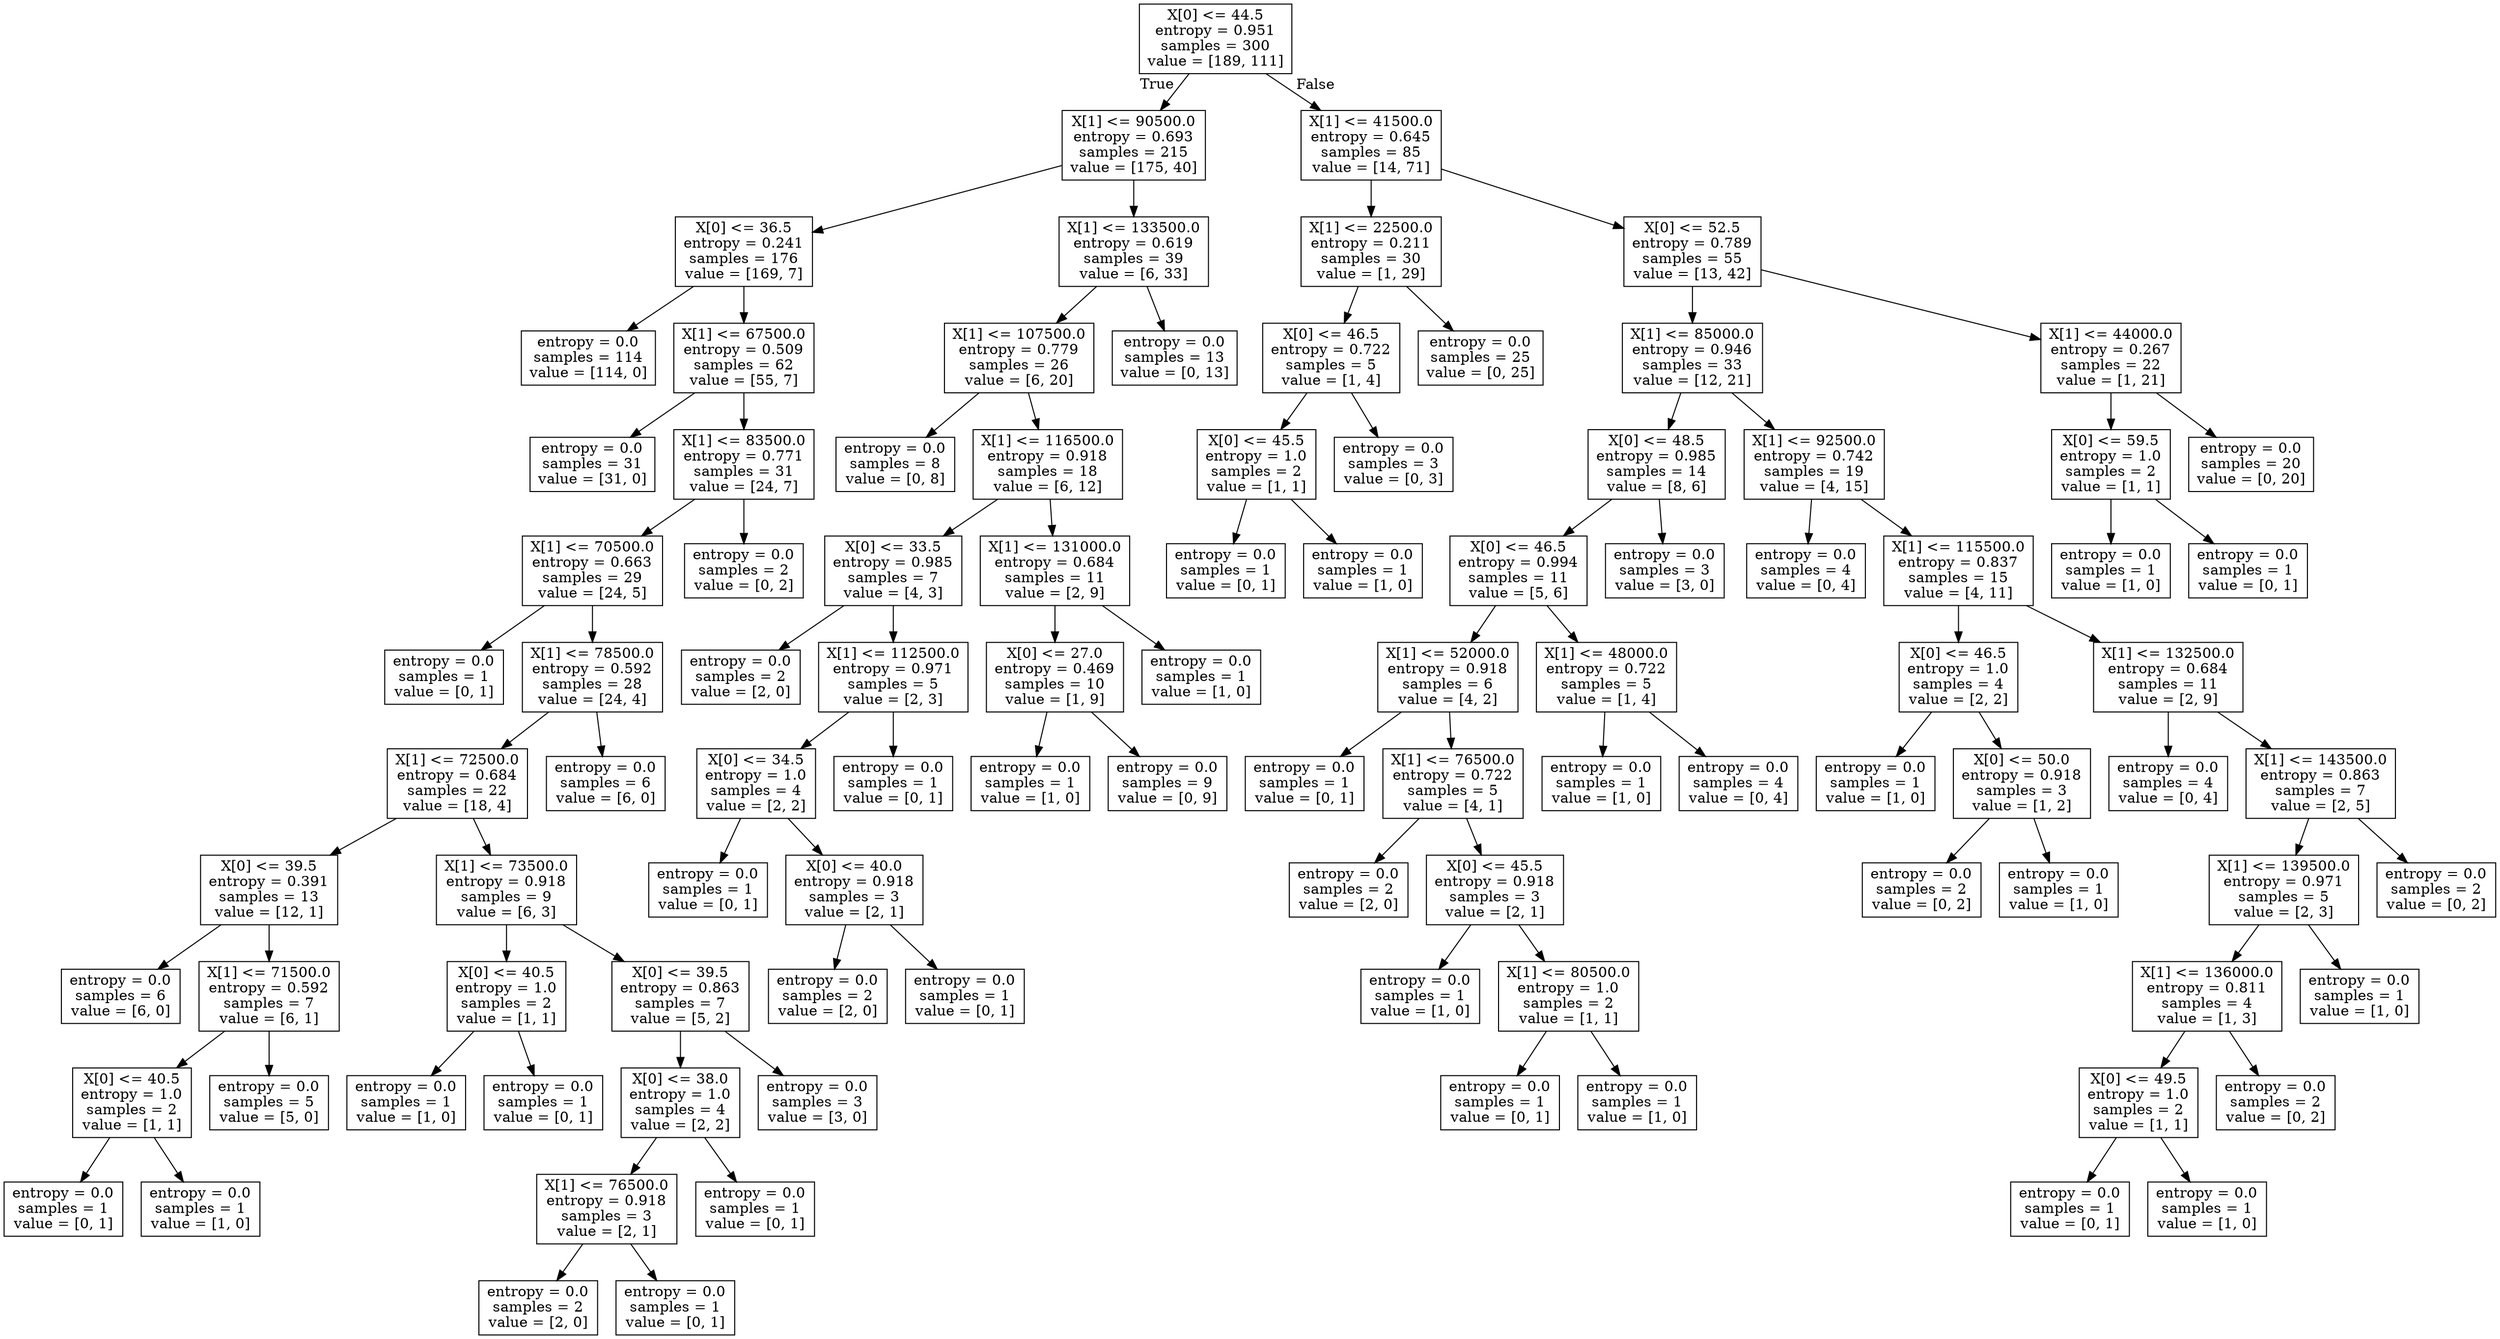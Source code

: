 digraph Tree {
node [shape=box] ;
0 [label="X[0] <= 44.5\nentropy = 0.951\nsamples = 300\nvalue = [189, 111]"] ;
1 [label="X[1] <= 90500.0\nentropy = 0.693\nsamples = 215\nvalue = [175, 40]"] ;
0 -> 1 [labeldistance=2.5, labelangle=45, headlabel="True"] ;
2 [label="X[0] <= 36.5\nentropy = 0.241\nsamples = 176\nvalue = [169, 7]"] ;
1 -> 2 ;
3 [label="entropy = 0.0\nsamples = 114\nvalue = [114, 0]"] ;
2 -> 3 ;
4 [label="X[1] <= 67500.0\nentropy = 0.509\nsamples = 62\nvalue = [55, 7]"] ;
2 -> 4 ;
5 [label="entropy = 0.0\nsamples = 31\nvalue = [31, 0]"] ;
4 -> 5 ;
6 [label="X[1] <= 83500.0\nentropy = 0.771\nsamples = 31\nvalue = [24, 7]"] ;
4 -> 6 ;
7 [label="X[1] <= 70500.0\nentropy = 0.663\nsamples = 29\nvalue = [24, 5]"] ;
6 -> 7 ;
8 [label="entropy = 0.0\nsamples = 1\nvalue = [0, 1]"] ;
7 -> 8 ;
9 [label="X[1] <= 78500.0\nentropy = 0.592\nsamples = 28\nvalue = [24, 4]"] ;
7 -> 9 ;
10 [label="X[1] <= 72500.0\nentropy = 0.684\nsamples = 22\nvalue = [18, 4]"] ;
9 -> 10 ;
11 [label="X[0] <= 39.5\nentropy = 0.391\nsamples = 13\nvalue = [12, 1]"] ;
10 -> 11 ;
12 [label="entropy = 0.0\nsamples = 6\nvalue = [6, 0]"] ;
11 -> 12 ;
13 [label="X[1] <= 71500.0\nentropy = 0.592\nsamples = 7\nvalue = [6, 1]"] ;
11 -> 13 ;
14 [label="X[0] <= 40.5\nentropy = 1.0\nsamples = 2\nvalue = [1, 1]"] ;
13 -> 14 ;
15 [label="entropy = 0.0\nsamples = 1\nvalue = [0, 1]"] ;
14 -> 15 ;
16 [label="entropy = 0.0\nsamples = 1\nvalue = [1, 0]"] ;
14 -> 16 ;
17 [label="entropy = 0.0\nsamples = 5\nvalue = [5, 0]"] ;
13 -> 17 ;
18 [label="X[1] <= 73500.0\nentropy = 0.918\nsamples = 9\nvalue = [6, 3]"] ;
10 -> 18 ;
19 [label="X[0] <= 40.5\nentropy = 1.0\nsamples = 2\nvalue = [1, 1]"] ;
18 -> 19 ;
20 [label="entropy = 0.0\nsamples = 1\nvalue = [1, 0]"] ;
19 -> 20 ;
21 [label="entropy = 0.0\nsamples = 1\nvalue = [0, 1]"] ;
19 -> 21 ;
22 [label="X[0] <= 39.5\nentropy = 0.863\nsamples = 7\nvalue = [5, 2]"] ;
18 -> 22 ;
23 [label="X[0] <= 38.0\nentropy = 1.0\nsamples = 4\nvalue = [2, 2]"] ;
22 -> 23 ;
24 [label="X[1] <= 76500.0\nentropy = 0.918\nsamples = 3\nvalue = [2, 1]"] ;
23 -> 24 ;
25 [label="entropy = 0.0\nsamples = 2\nvalue = [2, 0]"] ;
24 -> 25 ;
26 [label="entropy = 0.0\nsamples = 1\nvalue = [0, 1]"] ;
24 -> 26 ;
27 [label="entropy = 0.0\nsamples = 1\nvalue = [0, 1]"] ;
23 -> 27 ;
28 [label="entropy = 0.0\nsamples = 3\nvalue = [3, 0]"] ;
22 -> 28 ;
29 [label="entropy = 0.0\nsamples = 6\nvalue = [6, 0]"] ;
9 -> 29 ;
30 [label="entropy = 0.0\nsamples = 2\nvalue = [0, 2]"] ;
6 -> 30 ;
31 [label="X[1] <= 133500.0\nentropy = 0.619\nsamples = 39\nvalue = [6, 33]"] ;
1 -> 31 ;
32 [label="X[1] <= 107500.0\nentropy = 0.779\nsamples = 26\nvalue = [6, 20]"] ;
31 -> 32 ;
33 [label="entropy = 0.0\nsamples = 8\nvalue = [0, 8]"] ;
32 -> 33 ;
34 [label="X[1] <= 116500.0\nentropy = 0.918\nsamples = 18\nvalue = [6, 12]"] ;
32 -> 34 ;
35 [label="X[0] <= 33.5\nentropy = 0.985\nsamples = 7\nvalue = [4, 3]"] ;
34 -> 35 ;
36 [label="entropy = 0.0\nsamples = 2\nvalue = [2, 0]"] ;
35 -> 36 ;
37 [label="X[1] <= 112500.0\nentropy = 0.971\nsamples = 5\nvalue = [2, 3]"] ;
35 -> 37 ;
38 [label="X[0] <= 34.5\nentropy = 1.0\nsamples = 4\nvalue = [2, 2]"] ;
37 -> 38 ;
39 [label="entropy = 0.0\nsamples = 1\nvalue = [0, 1]"] ;
38 -> 39 ;
40 [label="X[0] <= 40.0\nentropy = 0.918\nsamples = 3\nvalue = [2, 1]"] ;
38 -> 40 ;
41 [label="entropy = 0.0\nsamples = 2\nvalue = [2, 0]"] ;
40 -> 41 ;
42 [label="entropy = 0.0\nsamples = 1\nvalue = [0, 1]"] ;
40 -> 42 ;
43 [label="entropy = 0.0\nsamples = 1\nvalue = [0, 1]"] ;
37 -> 43 ;
44 [label="X[1] <= 131000.0\nentropy = 0.684\nsamples = 11\nvalue = [2, 9]"] ;
34 -> 44 ;
45 [label="X[0] <= 27.0\nentropy = 0.469\nsamples = 10\nvalue = [1, 9]"] ;
44 -> 45 ;
46 [label="entropy = 0.0\nsamples = 1\nvalue = [1, 0]"] ;
45 -> 46 ;
47 [label="entropy = 0.0\nsamples = 9\nvalue = [0, 9]"] ;
45 -> 47 ;
48 [label="entropy = 0.0\nsamples = 1\nvalue = [1, 0]"] ;
44 -> 48 ;
49 [label="entropy = 0.0\nsamples = 13\nvalue = [0, 13]"] ;
31 -> 49 ;
50 [label="X[1] <= 41500.0\nentropy = 0.645\nsamples = 85\nvalue = [14, 71]"] ;
0 -> 50 [labeldistance=2.5, labelangle=-45, headlabel="False"] ;
51 [label="X[1] <= 22500.0\nentropy = 0.211\nsamples = 30\nvalue = [1, 29]"] ;
50 -> 51 ;
52 [label="X[0] <= 46.5\nentropy = 0.722\nsamples = 5\nvalue = [1, 4]"] ;
51 -> 52 ;
53 [label="X[0] <= 45.5\nentropy = 1.0\nsamples = 2\nvalue = [1, 1]"] ;
52 -> 53 ;
54 [label="entropy = 0.0\nsamples = 1\nvalue = [0, 1]"] ;
53 -> 54 ;
55 [label="entropy = 0.0\nsamples = 1\nvalue = [1, 0]"] ;
53 -> 55 ;
56 [label="entropy = 0.0\nsamples = 3\nvalue = [0, 3]"] ;
52 -> 56 ;
57 [label="entropy = 0.0\nsamples = 25\nvalue = [0, 25]"] ;
51 -> 57 ;
58 [label="X[0] <= 52.5\nentropy = 0.789\nsamples = 55\nvalue = [13, 42]"] ;
50 -> 58 ;
59 [label="X[1] <= 85000.0\nentropy = 0.946\nsamples = 33\nvalue = [12, 21]"] ;
58 -> 59 ;
60 [label="X[0] <= 48.5\nentropy = 0.985\nsamples = 14\nvalue = [8, 6]"] ;
59 -> 60 ;
61 [label="X[0] <= 46.5\nentropy = 0.994\nsamples = 11\nvalue = [5, 6]"] ;
60 -> 61 ;
62 [label="X[1] <= 52000.0\nentropy = 0.918\nsamples = 6\nvalue = [4, 2]"] ;
61 -> 62 ;
63 [label="entropy = 0.0\nsamples = 1\nvalue = [0, 1]"] ;
62 -> 63 ;
64 [label="X[1] <= 76500.0\nentropy = 0.722\nsamples = 5\nvalue = [4, 1]"] ;
62 -> 64 ;
65 [label="entropy = 0.0\nsamples = 2\nvalue = [2, 0]"] ;
64 -> 65 ;
66 [label="X[0] <= 45.5\nentropy = 0.918\nsamples = 3\nvalue = [2, 1]"] ;
64 -> 66 ;
67 [label="entropy = 0.0\nsamples = 1\nvalue = [1, 0]"] ;
66 -> 67 ;
68 [label="X[1] <= 80500.0\nentropy = 1.0\nsamples = 2\nvalue = [1, 1]"] ;
66 -> 68 ;
69 [label="entropy = 0.0\nsamples = 1\nvalue = [0, 1]"] ;
68 -> 69 ;
70 [label="entropy = 0.0\nsamples = 1\nvalue = [1, 0]"] ;
68 -> 70 ;
71 [label="X[1] <= 48000.0\nentropy = 0.722\nsamples = 5\nvalue = [1, 4]"] ;
61 -> 71 ;
72 [label="entropy = 0.0\nsamples = 1\nvalue = [1, 0]"] ;
71 -> 72 ;
73 [label="entropy = 0.0\nsamples = 4\nvalue = [0, 4]"] ;
71 -> 73 ;
74 [label="entropy = 0.0\nsamples = 3\nvalue = [3, 0]"] ;
60 -> 74 ;
75 [label="X[1] <= 92500.0\nentropy = 0.742\nsamples = 19\nvalue = [4, 15]"] ;
59 -> 75 ;
76 [label="entropy = 0.0\nsamples = 4\nvalue = [0, 4]"] ;
75 -> 76 ;
77 [label="X[1] <= 115500.0\nentropy = 0.837\nsamples = 15\nvalue = [4, 11]"] ;
75 -> 77 ;
78 [label="X[0] <= 46.5\nentropy = 1.0\nsamples = 4\nvalue = [2, 2]"] ;
77 -> 78 ;
79 [label="entropy = 0.0\nsamples = 1\nvalue = [1, 0]"] ;
78 -> 79 ;
80 [label="X[0] <= 50.0\nentropy = 0.918\nsamples = 3\nvalue = [1, 2]"] ;
78 -> 80 ;
81 [label="entropy = 0.0\nsamples = 2\nvalue = [0, 2]"] ;
80 -> 81 ;
82 [label="entropy = 0.0\nsamples = 1\nvalue = [1, 0]"] ;
80 -> 82 ;
83 [label="X[1] <= 132500.0\nentropy = 0.684\nsamples = 11\nvalue = [2, 9]"] ;
77 -> 83 ;
84 [label="entropy = 0.0\nsamples = 4\nvalue = [0, 4]"] ;
83 -> 84 ;
85 [label="X[1] <= 143500.0\nentropy = 0.863\nsamples = 7\nvalue = [2, 5]"] ;
83 -> 85 ;
86 [label="X[1] <= 139500.0\nentropy = 0.971\nsamples = 5\nvalue = [2, 3]"] ;
85 -> 86 ;
87 [label="X[1] <= 136000.0\nentropy = 0.811\nsamples = 4\nvalue = [1, 3]"] ;
86 -> 87 ;
88 [label="X[0] <= 49.5\nentropy = 1.0\nsamples = 2\nvalue = [1, 1]"] ;
87 -> 88 ;
89 [label="entropy = 0.0\nsamples = 1\nvalue = [0, 1]"] ;
88 -> 89 ;
90 [label="entropy = 0.0\nsamples = 1\nvalue = [1, 0]"] ;
88 -> 90 ;
91 [label="entropy = 0.0\nsamples = 2\nvalue = [0, 2]"] ;
87 -> 91 ;
92 [label="entropy = 0.0\nsamples = 1\nvalue = [1, 0]"] ;
86 -> 92 ;
93 [label="entropy = 0.0\nsamples = 2\nvalue = [0, 2]"] ;
85 -> 93 ;
94 [label="X[1] <= 44000.0\nentropy = 0.267\nsamples = 22\nvalue = [1, 21]"] ;
58 -> 94 ;
95 [label="X[0] <= 59.5\nentropy = 1.0\nsamples = 2\nvalue = [1, 1]"] ;
94 -> 95 ;
96 [label="entropy = 0.0\nsamples = 1\nvalue = [1, 0]"] ;
95 -> 96 ;
97 [label="entropy = 0.0\nsamples = 1\nvalue = [0, 1]"] ;
95 -> 97 ;
98 [label="entropy = 0.0\nsamples = 20\nvalue = [0, 20]"] ;
94 -> 98 ;
}